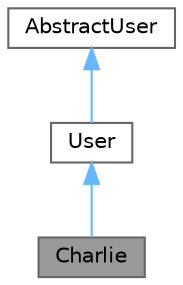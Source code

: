 digraph "Charlie"
{
 // LATEX_PDF_SIZE
  bgcolor="transparent";
  edge [fontname=Helvetica,fontsize=10,labelfontname=Helvetica,labelfontsize=10];
  node [fontname=Helvetica,fontsize=10,shape=box,height=0.2,width=0.4];
  Node1 [id="Node000001",label="Charlie",height=0.2,width=0.4,color="gray40", fillcolor="grey60", style="filled", fontcolor="black",tooltip="Concrete user implementation representing Charlie."];
  Node2 -> Node1 [id="edge3_Node000001_Node000002",dir="back",color="steelblue1",style="solid",tooltip=" "];
  Node2 [id="Node000002",label="User",height=0.2,width=0.4,color="gray40", fillcolor="white", style="filled",URL="$classUser.html",tooltip="Concrete implementation of AbstractUser that manages chat room memberships and command execution."];
  Node3 -> Node2 [id="edge4_Node000002_Node000003",dir="back",color="steelblue1",style="solid",tooltip=" "];
  Node3 [id="Node000003",label="AbstractUser",height=0.2,width=0.4,color="gray40", fillcolor="white", style="filled",URL="$classAbstractUser.html",tooltip="Abstract base for users and decorators to allow them to be treated the same."];
}
